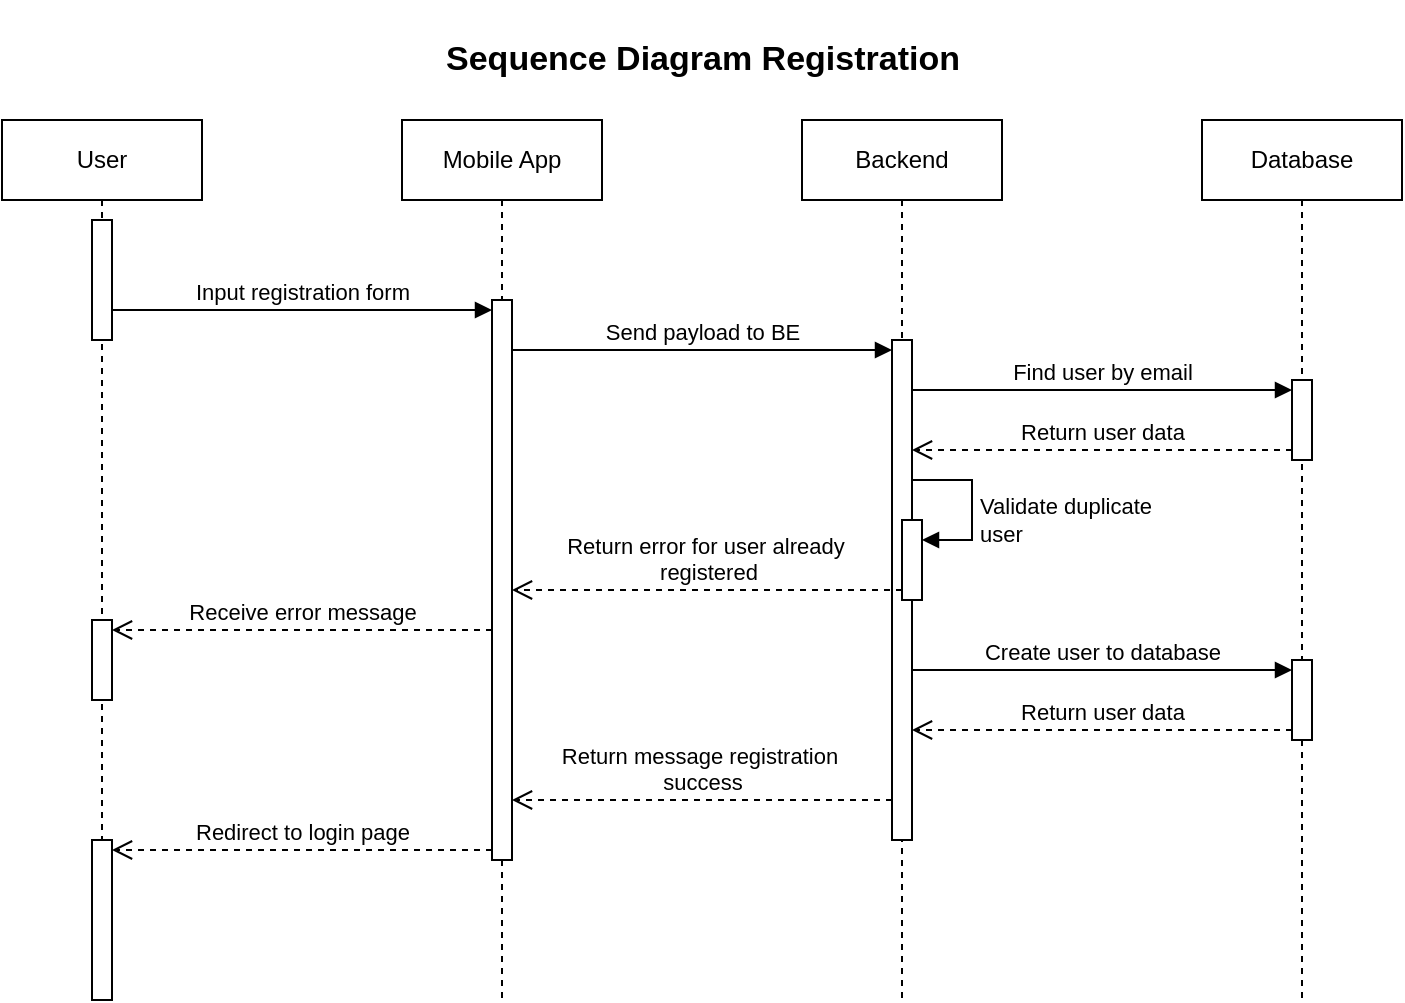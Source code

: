 <mxfile version="24.4.6" type="device" pages="3">
  <diagram name="Registration" id="e8WeD38mwz2XmSLXWJGb">
    <mxGraphModel dx="1195" dy="615" grid="1" gridSize="10" guides="1" tooltips="1" connect="1" arrows="1" fold="1" page="1" pageScale="1" pageWidth="850" pageHeight="1100" math="0" shadow="0">
      <root>
        <mxCell id="0" />
        <mxCell id="1" parent="0" />
        <mxCell id="IPaPuVr6dz9D-uxDOfig-1" value="Backend" style="shape=umlLifeline;perimeter=lifelinePerimeter;whiteSpace=wrap;html=1;container=1;dropTarget=0;collapsible=0;recursiveResize=0;outlineConnect=0;portConstraint=eastwest;newEdgeStyle={&quot;curved&quot;:0,&quot;rounded&quot;:0};" parent="1" vertex="1">
          <mxGeometry x="475" y="200" width="100" height="440" as="geometry" />
        </mxCell>
        <mxCell id="HSuIYQKYW7eN7etDsStB-13" value="" style="html=1;points=[[0,0,0,0,5],[0,1,0,0,-5],[1,0,0,0,5],[1,1,0,0,-5]];perimeter=orthogonalPerimeter;outlineConnect=0;targetShapes=umlLifeline;portConstraint=eastwest;newEdgeStyle={&quot;curved&quot;:0,&quot;rounded&quot;:0};" vertex="1" parent="IPaPuVr6dz9D-uxDOfig-1">
          <mxGeometry x="45" y="110" width="10" height="250" as="geometry" />
        </mxCell>
        <mxCell id="HSuIYQKYW7eN7etDsStB-19" value="" style="html=1;points=[[0,0,0,0,5],[0,1,0,0,-5],[1,0,0,0,5],[1,1,0,0,-5]];perimeter=orthogonalPerimeter;outlineConnect=0;targetShapes=umlLifeline;portConstraint=eastwest;newEdgeStyle={&quot;curved&quot;:0,&quot;rounded&quot;:0};" vertex="1" parent="IPaPuVr6dz9D-uxDOfig-1">
          <mxGeometry x="50" y="200" width="10" height="40" as="geometry" />
        </mxCell>
        <mxCell id="HSuIYQKYW7eN7etDsStB-20" value="Validate duplicate&lt;div&gt;user&lt;/div&gt;" style="html=1;align=left;spacingLeft=2;endArrow=block;rounded=0;edgeStyle=orthogonalEdgeStyle;curved=0;rounded=0;" edge="1" target="HSuIYQKYW7eN7etDsStB-19" parent="IPaPuVr6dz9D-uxDOfig-1">
          <mxGeometry x="0.176" relative="1" as="geometry">
            <mxPoint x="55" y="180" as="sourcePoint" />
            <Array as="points">
              <mxPoint x="85" y="180" />
              <mxPoint x="85" y="210" />
            </Array>
            <mxPoint as="offset" />
          </mxGeometry>
        </mxCell>
        <mxCell id="HSuIYQKYW7eN7etDsStB-1" value="Database" style="shape=umlLifeline;perimeter=lifelinePerimeter;whiteSpace=wrap;html=1;container=1;dropTarget=0;collapsible=0;recursiveResize=0;outlineConnect=0;portConstraint=eastwest;newEdgeStyle={&quot;curved&quot;:0,&quot;rounded&quot;:0};" vertex="1" parent="1">
          <mxGeometry x="675" y="200" width="100" height="440" as="geometry" />
        </mxCell>
        <mxCell id="HSuIYQKYW7eN7etDsStB-15" value="" style="html=1;points=[[0,0,0,0,5],[0,1,0,0,-5],[1,0,0,0,5],[1,1,0,0,-5]];perimeter=orthogonalPerimeter;outlineConnect=0;targetShapes=umlLifeline;portConstraint=eastwest;newEdgeStyle={&quot;curved&quot;:0,&quot;rounded&quot;:0};" vertex="1" parent="HSuIYQKYW7eN7etDsStB-1">
          <mxGeometry x="45" y="130" width="10" height="40" as="geometry" />
        </mxCell>
        <mxCell id="HSuIYQKYW7eN7etDsStB-24" value="" style="html=1;points=[[0,0,0,0,5],[0,1,0,0,-5],[1,0,0,0,5],[1,1,0,0,-5]];perimeter=orthogonalPerimeter;outlineConnect=0;targetShapes=umlLifeline;portConstraint=eastwest;newEdgeStyle={&quot;curved&quot;:0,&quot;rounded&quot;:0};" vertex="1" parent="HSuIYQKYW7eN7etDsStB-1">
          <mxGeometry x="45" y="270" width="10" height="40" as="geometry" />
        </mxCell>
        <mxCell id="HSuIYQKYW7eN7etDsStB-2" value="User" style="shape=umlLifeline;perimeter=lifelinePerimeter;whiteSpace=wrap;html=1;container=1;dropTarget=0;collapsible=0;recursiveResize=0;outlineConnect=0;portConstraint=eastwest;newEdgeStyle={&quot;curved&quot;:0,&quot;rounded&quot;:0};" vertex="1" parent="1">
          <mxGeometry x="75" y="200" width="100" height="440" as="geometry" />
        </mxCell>
        <mxCell id="HSuIYQKYW7eN7etDsStB-9" value="" style="html=1;points=[[0,0,0,0,5],[0,1,0,0,-5],[1,0,0,0,5],[1,1,0,0,-5]];perimeter=orthogonalPerimeter;outlineConnect=0;targetShapes=umlLifeline;portConstraint=eastwest;newEdgeStyle={&quot;curved&quot;:0,&quot;rounded&quot;:0};" vertex="1" parent="HSuIYQKYW7eN7etDsStB-2">
          <mxGeometry x="45" y="50" width="10" height="60" as="geometry" />
        </mxCell>
        <mxCell id="HSuIYQKYW7eN7etDsStB-22" value="" style="html=1;points=[[0,0,0,0,5],[0,1,0,0,-5],[1,0,0,0,5],[1,1,0,0,-5]];perimeter=orthogonalPerimeter;outlineConnect=0;targetShapes=umlLifeline;portConstraint=eastwest;newEdgeStyle={&quot;curved&quot;:0,&quot;rounded&quot;:0};" vertex="1" parent="HSuIYQKYW7eN7etDsStB-2">
          <mxGeometry x="45" y="250" width="10" height="40" as="geometry" />
        </mxCell>
        <mxCell id="HSuIYQKYW7eN7etDsStB-29" value="" style="html=1;points=[[0,0,0,0,5],[0,1,0,0,-5],[1,0,0,0,5],[1,1,0,0,-5]];perimeter=orthogonalPerimeter;outlineConnect=0;targetShapes=umlLifeline;portConstraint=eastwest;newEdgeStyle={&quot;curved&quot;:0,&quot;rounded&quot;:0};" vertex="1" parent="HSuIYQKYW7eN7etDsStB-2">
          <mxGeometry x="45" y="360" width="10" height="80" as="geometry" />
        </mxCell>
        <mxCell id="HSuIYQKYW7eN7etDsStB-3" value="Mobile App" style="shape=umlLifeline;perimeter=lifelinePerimeter;whiteSpace=wrap;html=1;container=1;dropTarget=0;collapsible=0;recursiveResize=0;outlineConnect=0;portConstraint=eastwest;newEdgeStyle={&quot;curved&quot;:0,&quot;rounded&quot;:0};" vertex="1" parent="1">
          <mxGeometry x="275" y="200" width="100" height="440" as="geometry" />
        </mxCell>
        <mxCell id="HSuIYQKYW7eN7etDsStB-10" value="" style="html=1;points=[[0,0,0,0,5],[0,1,0,0,-5],[1,0,0,0,5],[1,1,0,0,-5]];perimeter=orthogonalPerimeter;outlineConnect=0;targetShapes=umlLifeline;portConstraint=eastwest;newEdgeStyle={&quot;curved&quot;:0,&quot;rounded&quot;:0};" vertex="1" parent="HSuIYQKYW7eN7etDsStB-3">
          <mxGeometry x="45" y="90" width="10" height="280" as="geometry" />
        </mxCell>
        <mxCell id="HSuIYQKYW7eN7etDsStB-4" value="Sequence Diagram Registration" style="text;html=1;align=center;verticalAlign=middle;whiteSpace=wrap;rounded=0;fontStyle=1;fontSize=17;" vertex="1" parent="1">
          <mxGeometry x="288" y="140" width="275" height="60" as="geometry" />
        </mxCell>
        <mxCell id="HSuIYQKYW7eN7etDsStB-11" value="Input registration form" style="html=1;verticalAlign=bottom;endArrow=block;curved=0;rounded=0;entryX=0;entryY=0;entryDx=0;entryDy=5;" edge="1" target="HSuIYQKYW7eN7etDsStB-10" parent="1" source="HSuIYQKYW7eN7etDsStB-9">
          <mxGeometry relative="1" as="geometry">
            <mxPoint x="250" y="305" as="sourcePoint" />
          </mxGeometry>
        </mxCell>
        <mxCell id="HSuIYQKYW7eN7etDsStB-14" value="Send payload to BE" style="html=1;verticalAlign=bottom;endArrow=block;curved=0;rounded=0;entryX=0;entryY=0;entryDx=0;entryDy=5;entryPerimeter=0;" edge="1" parent="1" source="HSuIYQKYW7eN7etDsStB-10" target="HSuIYQKYW7eN7etDsStB-13">
          <mxGeometry relative="1" as="geometry">
            <mxPoint x="330" y="300" as="sourcePoint" />
            <mxPoint x="520" y="300" as="targetPoint" />
          </mxGeometry>
        </mxCell>
        <mxCell id="HSuIYQKYW7eN7etDsStB-16" value="Find user by email" style="html=1;verticalAlign=bottom;endArrow=block;curved=0;rounded=0;entryX=0;entryY=0;entryDx=0;entryDy=5;entryPerimeter=0;" edge="1" parent="1" source="HSuIYQKYW7eN7etDsStB-13" target="HSuIYQKYW7eN7etDsStB-15">
          <mxGeometry relative="1" as="geometry">
            <mxPoint x="530" y="330" as="sourcePoint" />
            <mxPoint x="530" y="325" as="targetPoint" />
          </mxGeometry>
        </mxCell>
        <mxCell id="HSuIYQKYW7eN7etDsStB-18" value="Return user data" style="html=1;verticalAlign=bottom;endArrow=open;dashed=1;endSize=8;curved=0;rounded=0;exitX=0;exitY=1;exitDx=0;exitDy=-5;exitPerimeter=0;" edge="1" parent="1" source="HSuIYQKYW7eN7etDsStB-15" target="HSuIYQKYW7eN7etDsStB-13">
          <mxGeometry relative="1" as="geometry">
            <mxPoint x="705" y="370" as="sourcePoint" />
            <mxPoint x="575" y="370" as="targetPoint" />
          </mxGeometry>
        </mxCell>
        <mxCell id="HSuIYQKYW7eN7etDsStB-21" value="Return error for user already&amp;nbsp;&lt;div&gt;registered&lt;/div&gt;" style="html=1;verticalAlign=bottom;endArrow=open;dashed=1;endSize=8;curved=0;rounded=0;exitX=0;exitY=1;exitDx=0;exitDy=-5;exitPerimeter=0;" edge="1" parent="1" source="HSuIYQKYW7eN7etDsStB-19" target="HSuIYQKYW7eN7etDsStB-10">
          <mxGeometry relative="1" as="geometry">
            <mxPoint x="520.5" y="420" as="sourcePoint" />
            <mxPoint x="330.5" y="420" as="targetPoint" />
          </mxGeometry>
        </mxCell>
        <mxCell id="HSuIYQKYW7eN7etDsStB-23" value="Receive error message" style="html=1;verticalAlign=bottom;endArrow=open;dashed=1;endSize=8;curved=0;rounded=0;entryX=1;entryY=0;entryDx=0;entryDy=5;entryPerimeter=0;" edge="1" parent="1" source="HSuIYQKYW7eN7etDsStB-10" target="HSuIYQKYW7eN7etDsStB-22">
          <mxGeometry relative="1" as="geometry">
            <mxPoint x="305" y="460" as="sourcePoint" />
            <mxPoint x="110" y="460" as="targetPoint" />
          </mxGeometry>
        </mxCell>
        <mxCell id="HSuIYQKYW7eN7etDsStB-25" value="Create user to database" style="html=1;verticalAlign=bottom;endArrow=block;curved=0;rounded=0;entryX=0;entryY=0;entryDx=0;entryDy=5;entryPerimeter=0;" edge="1" parent="1" source="HSuIYQKYW7eN7etDsStB-13" target="HSuIYQKYW7eN7etDsStB-24">
          <mxGeometry width="80" relative="1" as="geometry">
            <mxPoint x="530" y="480" as="sourcePoint" />
            <mxPoint x="610" y="480" as="targetPoint" />
          </mxGeometry>
        </mxCell>
        <mxCell id="HSuIYQKYW7eN7etDsStB-26" value="Return user data" style="html=1;verticalAlign=bottom;endArrow=open;dashed=1;endSize=8;curved=0;rounded=0;exitX=0;exitY=1;exitDx=0;exitDy=-5;exitPerimeter=0;" edge="1" parent="1" source="HSuIYQKYW7eN7etDsStB-24" target="HSuIYQKYW7eN7etDsStB-13">
          <mxGeometry relative="1" as="geometry">
            <mxPoint x="720" y="500" as="sourcePoint" />
            <mxPoint x="530" y="500" as="targetPoint" />
            <mxPoint as="offset" />
          </mxGeometry>
        </mxCell>
        <mxCell id="HSuIYQKYW7eN7etDsStB-28" value="Return message registration&amp;nbsp;&lt;div&gt;success&lt;/div&gt;" style="html=1;verticalAlign=bottom;endArrow=open;dashed=1;endSize=8;curved=0;rounded=0;" edge="1" parent="1">
          <mxGeometry x="-0.002" relative="1" as="geometry">
            <mxPoint x="520" y="540" as="sourcePoint" />
            <mxPoint x="330" y="540" as="targetPoint" />
            <mxPoint as="offset" />
          </mxGeometry>
        </mxCell>
        <mxCell id="HSuIYQKYW7eN7etDsStB-31" value="Redirect to login page" style="html=1;verticalAlign=bottom;endArrow=open;dashed=1;endSize=8;curved=0;rounded=0;entryX=1;entryY=0;entryDx=0;entryDy=5;entryPerimeter=0;exitX=0;exitY=1;exitDx=0;exitDy=-5;exitPerimeter=0;" edge="1" parent="1" source="HSuIYQKYW7eN7etDsStB-10" target="HSuIYQKYW7eN7etDsStB-29">
          <mxGeometry relative="1" as="geometry">
            <mxPoint x="320" y="560" as="sourcePoint" />
            <mxPoint x="130" y="560" as="targetPoint" />
          </mxGeometry>
        </mxCell>
      </root>
    </mxGraphModel>
  </diagram>
  <diagram id="DjuG397ECH4oGHTRbkDG" name="Swipe">
    <mxGraphModel dx="683" dy="351" grid="1" gridSize="10" guides="1" tooltips="1" connect="1" arrows="1" fold="1" page="1" pageScale="1" pageWidth="850" pageHeight="1100" math="0" shadow="0">
      <root>
        <mxCell id="0" />
        <mxCell id="1" parent="0" />
        <mxCell id="ZT-5PNZJZkiBre_Husa9-1" value="Backend" style="shape=umlLifeline;perimeter=lifelinePerimeter;whiteSpace=wrap;html=1;container=1;dropTarget=0;collapsible=0;recursiveResize=0;outlineConnect=0;portConstraint=eastwest;newEdgeStyle={&quot;curved&quot;:0,&quot;rounded&quot;:0};" vertex="1" parent="1">
          <mxGeometry x="475" y="200" width="100" height="1000" as="geometry" />
        </mxCell>
        <mxCell id="ZT-5PNZJZkiBre_Husa9-2" value="" style="html=1;points=[[0,0,0,0,5],[0,1,0,0,-5],[1,0,0,0,5],[1,1,0,0,-5]];perimeter=orthogonalPerimeter;outlineConnect=0;targetShapes=umlLifeline;portConstraint=eastwest;newEdgeStyle={&quot;curved&quot;:0,&quot;rounded&quot;:0};" vertex="1" parent="ZT-5PNZJZkiBre_Husa9-1">
          <mxGeometry x="45" y="110" width="10" height="290" as="geometry" />
        </mxCell>
        <mxCell id="MqtiWKdNlRamMwq8xSrq-1" value="" style="html=1;points=[[0,0,0,0,5],[0,1,0,0,-5],[1,0,0,0,5],[1,1,0,0,-5]];perimeter=orthogonalPerimeter;outlineConnect=0;targetShapes=umlLifeline;portConstraint=eastwest;newEdgeStyle={&quot;curved&quot;:0,&quot;rounded&quot;:0};" vertex="1" parent="ZT-5PNZJZkiBre_Husa9-1">
          <mxGeometry x="50" y="270" width="10" height="40" as="geometry" />
        </mxCell>
        <mxCell id="MqtiWKdNlRamMwq8xSrq-2" value="Validate user password&lt;div&gt;with payload&lt;/div&gt;" style="html=1;align=left;spacingLeft=2;endArrow=block;rounded=0;edgeStyle=orthogonalEdgeStyle;curved=0;rounded=0;" edge="1" target="MqtiWKdNlRamMwq8xSrq-1" parent="ZT-5PNZJZkiBre_Husa9-1">
          <mxGeometry relative="1" as="geometry">
            <mxPoint x="55" y="250" as="sourcePoint" />
            <Array as="points">
              <mxPoint x="85" y="280" />
            </Array>
          </mxGeometry>
        </mxCell>
        <mxCell id="_D3CULkvTSyc-R2U7R-Y-5" value="" style="html=1;points=[[0,0,0,0,5],[0,1,0,0,-5],[1,0,0,0,5],[1,1,0,0,-5]];perimeter=orthogonalPerimeter;outlineConnect=0;targetShapes=umlLifeline;portConstraint=eastwest;newEdgeStyle={&quot;curved&quot;:0,&quot;rounded&quot;:0};" vertex="1" parent="ZT-5PNZJZkiBre_Husa9-1">
          <mxGeometry x="45" y="470" width="10" height="200" as="geometry" />
        </mxCell>
        <mxCell id="_D3CULkvTSyc-R2U7R-Y-8" value="" style="html=1;points=[[0,0,0,0,5],[0,1,0,0,-5],[1,0,0,0,5],[1,1,0,0,-5]];perimeter=orthogonalPerimeter;outlineConnect=0;targetShapes=umlLifeline;portConstraint=eastwest;newEdgeStyle={&quot;curved&quot;:0,&quot;rounded&quot;:0};" vertex="1" parent="ZT-5PNZJZkiBre_Husa9-1">
          <mxGeometry x="50" y="520" width="10" height="40" as="geometry" />
        </mxCell>
        <mxCell id="_D3CULkvTSyc-R2U7R-Y-9" value="Find potential&lt;div&gt;user&lt;/div&gt;" style="html=1;align=left;spacingLeft=2;endArrow=block;rounded=0;edgeStyle=orthogonalEdgeStyle;curved=0;rounded=0;" edge="1" target="_D3CULkvTSyc-R2U7R-Y-8" parent="ZT-5PNZJZkiBre_Husa9-1">
          <mxGeometry relative="1" as="geometry">
            <mxPoint x="55" y="500" as="sourcePoint" />
            <Array as="points">
              <mxPoint x="85" y="530" />
            </Array>
          </mxGeometry>
        </mxCell>
        <mxCell id="R-_y6AS798RjOOHm4I8l-4" value="" style="html=1;points=[[0,0,0,0,5],[0,1,0,0,-5],[1,0,0,0,5],[1,1,0,0,-5]];perimeter=orthogonalPerimeter;outlineConnect=0;targetShapes=umlLifeline;portConstraint=eastwest;newEdgeStyle={&quot;curved&quot;:0,&quot;rounded&quot;:0};" vertex="1" parent="ZT-5PNZJZkiBre_Husa9-1">
          <mxGeometry x="45" y="740" width="10" height="200" as="geometry" />
        </mxCell>
        <mxCell id="R-_y6AS798RjOOHm4I8l-8" value="" style="html=1;points=[[0,0,0,0,5],[0,1,0,0,-5],[1,0,0,0,5],[1,1,0,0,-5]];perimeter=orthogonalPerimeter;outlineConnect=0;targetShapes=umlLifeline;portConstraint=eastwest;newEdgeStyle={&quot;curved&quot;:0,&quot;rounded&quot;:0};" vertex="1" parent="ZT-5PNZJZkiBre_Husa9-1">
          <mxGeometry x="50" y="810" width="10" height="40" as="geometry" />
        </mxCell>
        <mxCell id="R-_y6AS798RjOOHm4I8l-9" value="Find potential&lt;div&gt;user&lt;/div&gt;" style="html=1;align=left;spacingLeft=2;endArrow=block;rounded=0;edgeStyle=orthogonalEdgeStyle;curved=0;rounded=0;" edge="1" parent="ZT-5PNZJZkiBre_Husa9-1" target="R-_y6AS798RjOOHm4I8l-8">
          <mxGeometry relative="1" as="geometry">
            <mxPoint x="55" y="790" as="sourcePoint" />
            <Array as="points">
              <mxPoint x="85" y="820" />
            </Array>
          </mxGeometry>
        </mxCell>
        <mxCell id="ZT-5PNZJZkiBre_Husa9-5" value="Database" style="shape=umlLifeline;perimeter=lifelinePerimeter;whiteSpace=wrap;html=1;container=1;dropTarget=0;collapsible=0;recursiveResize=0;outlineConnect=0;portConstraint=eastwest;newEdgeStyle={&quot;curved&quot;:0,&quot;rounded&quot;:0};" vertex="1" parent="1">
          <mxGeometry x="675" y="200" width="100" height="1000" as="geometry" />
        </mxCell>
        <mxCell id="ZT-5PNZJZkiBre_Husa9-6" value="" style="html=1;points=[[0,0,0,0,5],[0,1,0,0,-5],[1,0,0,0,5],[1,1,0,0,-5]];perimeter=orthogonalPerimeter;outlineConnect=0;targetShapes=umlLifeline;portConstraint=eastwest;newEdgeStyle={&quot;curved&quot;:0,&quot;rounded&quot;:0};" vertex="1" parent="ZT-5PNZJZkiBre_Husa9-5">
          <mxGeometry x="45" y="130" width="10" height="40" as="geometry" />
        </mxCell>
        <mxCell id="ZT-5PNZJZkiBre_Husa9-7" value="" style="html=1;points=[[0,0,0,0,5],[0,1,0,0,-5],[1,0,0,0,5],[1,1,0,0,-5]];perimeter=orthogonalPerimeter;outlineConnect=0;targetShapes=umlLifeline;portConstraint=eastwest;newEdgeStyle={&quot;curved&quot;:0,&quot;rounded&quot;:0};" vertex="1" parent="ZT-5PNZJZkiBre_Husa9-5">
          <mxGeometry x="45" y="580" width="10" height="40" as="geometry" />
        </mxCell>
        <mxCell id="R-_y6AS798RjOOHm4I8l-6" value="" style="html=1;points=[[0,0,0,0,5],[0,1,0,0,-5],[1,0,0,0,5],[1,1,0,0,-5]];perimeter=orthogonalPerimeter;outlineConnect=0;targetShapes=umlLifeline;portConstraint=eastwest;newEdgeStyle={&quot;curved&quot;:0,&quot;rounded&quot;:0};" vertex="1" parent="ZT-5PNZJZkiBre_Husa9-5">
          <mxGeometry x="45" y="760" width="10" height="40" as="geometry" />
        </mxCell>
        <mxCell id="R-_y6AS798RjOOHm4I8l-10" value="" style="html=1;points=[[0,0,0,0,5],[0,1,0,0,-5],[1,0,0,0,5],[1,1,0,0,-5]];perimeter=orthogonalPerimeter;outlineConnect=0;targetShapes=umlLifeline;portConstraint=eastwest;newEdgeStyle={&quot;curved&quot;:0,&quot;rounded&quot;:0};" vertex="1" parent="ZT-5PNZJZkiBre_Husa9-5">
          <mxGeometry x="45" y="870" width="10" height="40" as="geometry" />
        </mxCell>
        <mxCell id="ZT-5PNZJZkiBre_Husa9-8" value="User" style="shape=umlLifeline;perimeter=lifelinePerimeter;whiteSpace=wrap;html=1;container=1;dropTarget=0;collapsible=0;recursiveResize=0;outlineConnect=0;portConstraint=eastwest;newEdgeStyle={&quot;curved&quot;:0,&quot;rounded&quot;:0};" vertex="1" parent="1">
          <mxGeometry x="75" y="200" width="100" height="1000" as="geometry" />
        </mxCell>
        <mxCell id="ZT-5PNZJZkiBre_Husa9-9" value="" style="html=1;points=[[0,0,0,0,5],[0,1,0,0,-5],[1,0,0,0,5],[1,1,0,0,-5]];perimeter=orthogonalPerimeter;outlineConnect=0;targetShapes=umlLifeline;portConstraint=eastwest;newEdgeStyle={&quot;curved&quot;:0,&quot;rounded&quot;:0};" vertex="1" parent="ZT-5PNZJZkiBre_Husa9-8">
          <mxGeometry x="45" y="50" width="10" height="50" as="geometry" />
        </mxCell>
        <mxCell id="ZT-5PNZJZkiBre_Husa9-10" value="" style="html=1;points=[[0,0,0,0,5],[0,1,0,0,-5],[1,0,0,0,5],[1,1,0,0,-5]];perimeter=orthogonalPerimeter;outlineConnect=0;targetShapes=umlLifeline;portConstraint=eastwest;newEdgeStyle={&quot;curved&quot;:0,&quot;rounded&quot;:0};" vertex="1" parent="ZT-5PNZJZkiBre_Husa9-8">
          <mxGeometry x="45" y="230" width="10" height="40" as="geometry" />
        </mxCell>
        <mxCell id="MqtiWKdNlRamMwq8xSrq-4" value="" style="html=1;points=[[0,0,0,0,5],[0,1,0,0,-5],[1,0,0,0,5],[1,1,0,0,-5]];perimeter=orthogonalPerimeter;outlineConnect=0;targetShapes=umlLifeline;portConstraint=eastwest;newEdgeStyle={&quot;curved&quot;:0,&quot;rounded&quot;:0};" vertex="1" parent="ZT-5PNZJZkiBre_Husa9-8">
          <mxGeometry x="45" y="320" width="10" height="40" as="geometry" />
        </mxCell>
        <mxCell id="_D3CULkvTSyc-R2U7R-Y-2" value="" style="html=1;points=[[0,0,0,0,5],[0,1,0,0,-5],[1,0,0,0,5],[1,1,0,0,-5]];perimeter=orthogonalPerimeter;outlineConnect=0;targetShapes=umlLifeline;portConstraint=eastwest;newEdgeStyle={&quot;curved&quot;:0,&quot;rounded&quot;:0};" vertex="1" parent="ZT-5PNZJZkiBre_Husa9-8">
          <mxGeometry x="45" y="390" width="10" height="40" as="geometry" />
        </mxCell>
        <mxCell id="_D3CULkvTSyc-R2U7R-Y-12" value="" style="html=1;points=[[0,0,0,0,5],[0,1,0,0,-5],[1,0,0,0,5],[1,1,0,0,-5]];perimeter=orthogonalPerimeter;outlineConnect=0;targetShapes=umlLifeline;portConstraint=eastwest;newEdgeStyle={&quot;curved&quot;:0,&quot;rounded&quot;:0};" vertex="1" parent="ZT-5PNZJZkiBre_Husa9-8">
          <mxGeometry x="45" y="660" width="10" height="70" as="geometry" />
        </mxCell>
        <mxCell id="R-_y6AS798RjOOHm4I8l-14" value="" style="html=1;points=[[0,0,0,0,5],[0,1,0,0,-5],[1,0,0,0,5],[1,1,0,0,-5]];perimeter=orthogonalPerimeter;outlineConnect=0;targetShapes=umlLifeline;portConstraint=eastwest;newEdgeStyle={&quot;curved&quot;:0,&quot;rounded&quot;:0};" vertex="1" parent="ZT-5PNZJZkiBre_Husa9-8">
          <mxGeometry x="45" y="940" width="10" height="40" as="geometry" />
        </mxCell>
        <mxCell id="ZT-5PNZJZkiBre_Husa9-12" value="Mobile App" style="shape=umlLifeline;perimeter=lifelinePerimeter;whiteSpace=wrap;html=1;container=1;dropTarget=0;collapsible=0;recursiveResize=0;outlineConnect=0;portConstraint=eastwest;newEdgeStyle={&quot;curved&quot;:0,&quot;rounded&quot;:0};" vertex="1" parent="1">
          <mxGeometry x="275" y="200" width="100" height="1000" as="geometry" />
        </mxCell>
        <mxCell id="ZT-5PNZJZkiBre_Husa9-13" value="" style="html=1;points=[[0,0,0,0,5],[0,1,0,0,-5],[1,0,0,0,5],[1,1,0,0,-5]];perimeter=orthogonalPerimeter;outlineConnect=0;targetShapes=umlLifeline;portConstraint=eastwest;newEdgeStyle={&quot;curved&quot;:0,&quot;rounded&quot;:0};" vertex="1" parent="ZT-5PNZJZkiBre_Husa9-12">
          <mxGeometry x="45" y="90" width="10" height="310" as="geometry" />
        </mxCell>
        <mxCell id="_D3CULkvTSyc-R2U7R-Y-4" value="" style="html=1;points=[[0,0,0,0,5],[0,1,0,0,-5],[1,0,0,0,5],[1,1,0,0,-5]];perimeter=orthogonalPerimeter;outlineConnect=0;targetShapes=umlLifeline;portConstraint=eastwest;newEdgeStyle={&quot;curved&quot;:0,&quot;rounded&quot;:0};" vertex="1" parent="ZT-5PNZJZkiBre_Husa9-12">
          <mxGeometry x="45" y="460" width="10" height="210" as="geometry" />
        </mxCell>
        <mxCell id="R-_y6AS798RjOOHm4I8l-2" value="" style="html=1;points=[[0,0,0,0,5],[0,1,0,0,-5],[1,0,0,0,5],[1,1,0,0,-5]];perimeter=orthogonalPerimeter;outlineConnect=0;targetShapes=umlLifeline;portConstraint=eastwest;newEdgeStyle={&quot;curved&quot;:0,&quot;rounded&quot;:0};" vertex="1" parent="ZT-5PNZJZkiBre_Husa9-12">
          <mxGeometry x="45" y="720" width="10" height="230" as="geometry" />
        </mxCell>
        <mxCell id="dh7XBiMpg5tgMv_C2Psp-1" value="Sequence Diagram Swipe" style="text;html=1;align=center;verticalAlign=middle;whiteSpace=wrap;rounded=0;fontStyle=1;fontSize=17;" vertex="1" parent="1">
          <mxGeometry x="288" y="140" width="275" height="60" as="geometry" />
        </mxCell>
        <mxCell id="dh7XBiMpg5tgMv_C2Psp-2" value="Input login form" style="html=1;verticalAlign=bottom;endArrow=block;curved=0;rounded=0;entryX=0;entryY=0;entryDx=0;entryDy=5;entryPerimeter=0;" edge="1" parent="1" source="ZT-5PNZJZkiBre_Husa9-9" target="ZT-5PNZJZkiBre_Husa9-13">
          <mxGeometry width="80" relative="1" as="geometry">
            <mxPoint x="150" y="290" as="sourcePoint" />
            <mxPoint x="230" y="290" as="targetPoint" />
          </mxGeometry>
        </mxCell>
        <mxCell id="l4zKyEoGyl-rVhmJmoYp-1" value="Send payload to BE" style="html=1;verticalAlign=bottom;endArrow=block;curved=0;rounded=0;entryX=0;entryY=0;entryDx=0;entryDy=5;entryPerimeter=0;" edge="1" parent="1" source="ZT-5PNZJZkiBre_Husa9-13" target="ZT-5PNZJZkiBre_Husa9-2">
          <mxGeometry width="80" relative="1" as="geometry">
            <mxPoint x="350" y="370" as="sourcePoint" />
            <mxPoint x="540" y="370" as="targetPoint" />
          </mxGeometry>
        </mxCell>
        <mxCell id="l4zKyEoGyl-rVhmJmoYp-2" value="Find user by email" style="html=1;verticalAlign=bottom;endArrow=block;curved=0;rounded=0;entryX=0;entryY=0;entryDx=0;entryDy=5;entryPerimeter=0;" edge="1" parent="1" source="ZT-5PNZJZkiBre_Husa9-2" target="ZT-5PNZJZkiBre_Husa9-6">
          <mxGeometry width="80" relative="1" as="geometry">
            <mxPoint x="530" y="390" as="sourcePoint" />
            <mxPoint x="720" y="390" as="targetPoint" />
          </mxGeometry>
        </mxCell>
        <mxCell id="l4zKyEoGyl-rVhmJmoYp-3" value="Return user data" style="html=1;verticalAlign=bottom;endArrow=open;dashed=1;endSize=8;curved=0;rounded=0;exitX=0;exitY=1;exitDx=0;exitDy=-5;exitPerimeter=0;" edge="1" parent="1" source="ZT-5PNZJZkiBre_Husa9-6" target="ZT-5PNZJZkiBre_Husa9-2">
          <mxGeometry relative="1" as="geometry">
            <mxPoint x="460" y="390" as="sourcePoint" />
            <mxPoint x="380" y="390" as="targetPoint" />
          </mxGeometry>
        </mxCell>
        <mxCell id="nnDNK_iAcBYgxOS5_IJ--5" value="Return error user not found" style="html=1;verticalAlign=bottom;endArrow=open;dashed=1;endSize=8;curved=0;rounded=0;" edge="1" parent="1">
          <mxGeometry relative="1" as="geometry">
            <mxPoint x="520.5" y="400" as="sourcePoint" />
            <mxPoint x="330.5" y="400" as="targetPoint" />
          </mxGeometry>
        </mxCell>
        <mxCell id="nnDNK_iAcBYgxOS5_IJ--6" value="Receive error message" style="html=1;verticalAlign=bottom;endArrow=open;dashed=1;endSize=8;curved=0;rounded=0;entryX=1;entryY=0;entryDx=0;entryDy=5;entryPerimeter=0;" edge="1" parent="1" source="ZT-5PNZJZkiBre_Husa9-13" target="ZT-5PNZJZkiBre_Husa9-10">
          <mxGeometry relative="1" as="geometry">
            <mxPoint x="320" y="430" as="sourcePoint" />
            <mxPoint x="130" y="430" as="targetPoint" />
            <mxPoint as="offset" />
          </mxGeometry>
        </mxCell>
        <mxCell id="MqtiWKdNlRamMwq8xSrq-3" value="Return error invalid credential" style="html=1;verticalAlign=bottom;endArrow=open;dashed=1;endSize=8;curved=0;rounded=0;exitX=0;exitY=1;exitDx=0;exitDy=-5;exitPerimeter=0;" edge="1" parent="1" source="MqtiWKdNlRamMwq8xSrq-1" target="ZT-5PNZJZkiBre_Husa9-13">
          <mxGeometry relative="1" as="geometry">
            <mxPoint x="490" y="560" as="sourcePoint" />
            <mxPoint x="300" y="560" as="targetPoint" />
          </mxGeometry>
        </mxCell>
        <mxCell id="MqtiWKdNlRamMwq8xSrq-5" value="Receive error message" style="html=1;verticalAlign=bottom;endArrow=open;dashed=1;endSize=8;curved=0;rounded=0;entryX=1;entryY=0;entryDx=0;entryDy=5;entryPerimeter=0;" edge="1" parent="1" source="ZT-5PNZJZkiBre_Husa9-13" target="MqtiWKdNlRamMwq8xSrq-4">
          <mxGeometry relative="1" as="geometry">
            <mxPoint x="320" y="530" as="sourcePoint" />
            <mxPoint x="130" y="530" as="targetPoint" />
            <mxPoint as="offset" />
          </mxGeometry>
        </mxCell>
        <mxCell id="MqtiWKdNlRamMwq8xSrq-6" value="Return access token" style="html=1;verticalAlign=bottom;endArrow=open;dashed=1;endSize=8;curved=0;rounded=0;exitX=0;exitY=1;exitDx=0;exitDy=-5;exitPerimeter=0;" edge="1" parent="1" source="ZT-5PNZJZkiBre_Husa9-2" target="ZT-5PNZJZkiBre_Husa9-13">
          <mxGeometry relative="1" as="geometry">
            <mxPoint x="495" y="580" as="sourcePoint" />
            <mxPoint x="300" y="580" as="targetPoint" />
            <mxPoint as="offset" />
          </mxGeometry>
        </mxCell>
        <mxCell id="_D3CULkvTSyc-R2U7R-Y-3" value="Redirect to home page" style="html=1;verticalAlign=bottom;endArrow=open;dashed=1;endSize=8;curved=0;rounded=0;exitX=0;exitY=1;exitDx=0;exitDy=-5;exitPerimeter=0;" edge="1" parent="1" source="ZT-5PNZJZkiBre_Husa9-13" target="_D3CULkvTSyc-R2U7R-Y-2">
          <mxGeometry relative="1" as="geometry">
            <mxPoint x="310" y="650" as="sourcePoint" />
            <mxPoint x="120" y="650" as="targetPoint" />
            <mxPoint as="offset" />
          </mxGeometry>
        </mxCell>
        <mxCell id="_D3CULkvTSyc-R2U7R-Y-6" value="Request potential match user&amp;nbsp;" style="html=1;verticalAlign=bottom;endArrow=block;curved=0;rounded=0;entryX=0;entryY=0;entryDx=0;entryDy=5;entryPerimeter=0;" edge="1" parent="1" source="_D3CULkvTSyc-R2U7R-Y-4" target="_D3CULkvTSyc-R2U7R-Y-5">
          <mxGeometry width="80" relative="1" as="geometry">
            <mxPoint x="330" y="680" as="sourcePoint" />
            <mxPoint x="520" y="680" as="targetPoint" />
            <mxPoint as="offset" />
          </mxGeometry>
        </mxCell>
        <mxCell id="_D3CULkvTSyc-R2U7R-Y-7" value="Find user data" style="html=1;verticalAlign=bottom;endArrow=block;curved=0;rounded=0;entryX=0;entryY=0;entryDx=0;entryDy=5;entryPerimeter=0;" edge="1" parent="1" source="_D3CULkvTSyc-R2U7R-Y-5" target="ZT-5PNZJZkiBre_Husa9-7">
          <mxGeometry x="0.003" width="80" relative="1" as="geometry">
            <mxPoint x="530" y="710" as="sourcePoint" />
            <mxPoint x="720" y="710" as="targetPoint" />
            <mxPoint as="offset" />
          </mxGeometry>
        </mxCell>
        <mxCell id="_D3CULkvTSyc-R2U7R-Y-10" value="Return user data" style="html=1;verticalAlign=bottom;endArrow=open;dashed=1;endSize=8;curved=0;rounded=0;exitX=0;exitY=1;exitDx=0;exitDy=-5;exitPerimeter=0;" edge="1" parent="1" source="ZT-5PNZJZkiBre_Husa9-7" target="_D3CULkvTSyc-R2U7R-Y-5">
          <mxGeometry x="-0.053" relative="1" as="geometry">
            <mxPoint x="720" y="810" as="sourcePoint" />
            <mxPoint x="530" y="810" as="targetPoint" />
            <mxPoint as="offset" />
          </mxGeometry>
        </mxCell>
        <mxCell id="_D3CULkvTSyc-R2U7R-Y-11" value="Return user data" style="html=1;verticalAlign=bottom;endArrow=open;dashed=1;endSize=8;curved=0;rounded=0;exitX=0;exitY=1;exitDx=0;exitDy=-5;exitPerimeter=0;" edge="1" parent="1">
          <mxGeometry x="-0.053" relative="1" as="geometry">
            <mxPoint x="520" y="840" as="sourcePoint" />
            <mxPoint x="330" y="840" as="targetPoint" />
            <mxPoint as="offset" />
          </mxGeometry>
        </mxCell>
        <mxCell id="R-_y6AS798RjOOHm4I8l-1" value="Show user data" style="html=1;verticalAlign=bottom;endArrow=open;dashed=1;endSize=8;curved=0;rounded=0;entryX=1;entryY=0;entryDx=0;entryDy=5;entryPerimeter=0;exitX=0;exitY=1;exitDx=0;exitDy=-5;exitPerimeter=0;" edge="1" parent="1" source="_D3CULkvTSyc-R2U7R-Y-4" target="_D3CULkvTSyc-R2U7R-Y-12">
          <mxGeometry x="-0.053" relative="1" as="geometry">
            <mxPoint x="320" y="870" as="sourcePoint" />
            <mxPoint x="130" y="870" as="targetPoint" />
            <mxPoint as="offset" />
          </mxGeometry>
        </mxCell>
        <mxCell id="R-_y6AS798RjOOHm4I8l-3" value="Decide to swap right or left" style="html=1;verticalAlign=bottom;endArrow=block;curved=0;rounded=0;exitX=1;exitY=1;exitDx=0;exitDy=-5;exitPerimeter=0;" edge="1" parent="1" source="_D3CULkvTSyc-R2U7R-Y-12" target="R-_y6AS798RjOOHm4I8l-2">
          <mxGeometry width="80" relative="1" as="geometry">
            <mxPoint x="160" y="920" as="sourcePoint" />
            <mxPoint x="240" y="920" as="targetPoint" />
          </mxGeometry>
        </mxCell>
        <mxCell id="R-_y6AS798RjOOHm4I8l-5" value="Send payload to BE" style="html=1;verticalAlign=bottom;endArrow=block;curved=0;rounded=0;entryX=0;entryY=0;entryDx=0;entryDy=5;entryPerimeter=0;" edge="1" parent="1" source="R-_y6AS798RjOOHm4I8l-2" target="R-_y6AS798RjOOHm4I8l-4">
          <mxGeometry width="80" relative="1" as="geometry">
            <mxPoint x="350" y="920" as="sourcePoint" />
            <mxPoint x="540" y="920" as="targetPoint" />
          </mxGeometry>
        </mxCell>
        <mxCell id="R-_y6AS798RjOOHm4I8l-7" value="Insert to user matches table" style="html=1;verticalAlign=bottom;endArrow=block;curved=0;rounded=0;entryX=0;entryY=0;entryDx=0;entryDy=5;entryPerimeter=0;" edge="1" parent="1" source="R-_y6AS798RjOOHm4I8l-4" target="R-_y6AS798RjOOHm4I8l-6">
          <mxGeometry width="80" relative="1" as="geometry">
            <mxPoint x="580" y="930" as="sourcePoint" />
            <mxPoint x="770" y="930" as="targetPoint" />
          </mxGeometry>
        </mxCell>
        <mxCell id="R-_y6AS798RjOOHm4I8l-12" value="Return user data" style="html=1;verticalAlign=bottom;endArrow=open;dashed=1;endSize=8;curved=0;rounded=0;exitX=0;exitY=1;exitDx=0;exitDy=-5;exitPerimeter=0;" edge="1" parent="1" source="R-_y6AS798RjOOHm4I8l-10" target="R-_y6AS798RjOOHm4I8l-4">
          <mxGeometry x="-0.053" relative="1" as="geometry">
            <mxPoint x="720" y="1100" as="sourcePoint" />
            <mxPoint x="530" y="1105" as="targetPoint" />
            <mxPoint as="offset" />
          </mxGeometry>
        </mxCell>
        <mxCell id="R-_y6AS798RjOOHm4I8l-11" value="Find user data" style="html=1;verticalAlign=bottom;endArrow=block;curved=0;rounded=0;entryX=0;entryY=0;entryDx=0;entryDy=5;entryPerimeter=0;" edge="1" parent="1" target="R-_y6AS798RjOOHm4I8l-10" source="R-_y6AS798RjOOHm4I8l-4">
          <mxGeometry x="0.003" width="80" relative="1" as="geometry">
            <mxPoint x="530" y="1075" as="sourcePoint" />
            <mxPoint x="720" y="1000" as="targetPoint" />
            <mxPoint as="offset" />
          </mxGeometry>
        </mxCell>
        <mxCell id="R-_y6AS798RjOOHm4I8l-13" value="Return user data" style="html=1;verticalAlign=bottom;endArrow=open;dashed=1;endSize=8;curved=0;rounded=0;exitX=0;exitY=1;exitDx=0;exitDy=-5;exitPerimeter=0;" edge="1" parent="1">
          <mxGeometry x="-0.053" relative="1" as="geometry">
            <mxPoint x="520.5" y="1130" as="sourcePoint" />
            <mxPoint x="330.5" y="1130" as="targetPoint" />
            <mxPoint as="offset" />
          </mxGeometry>
        </mxCell>
        <mxCell id="R-_y6AS798RjOOHm4I8l-16" value="Show user data" style="html=1;verticalAlign=bottom;endArrow=open;dashed=1;endSize=8;curved=0;rounded=0;entryX=1;entryY=0;entryDx=0;entryDy=5;entryPerimeter=0;" edge="1" parent="1" source="R-_y6AS798RjOOHm4I8l-2" target="R-_y6AS798RjOOHm4I8l-14">
          <mxGeometry x="-0.053" relative="1" as="geometry">
            <mxPoint x="320" y="1150" as="sourcePoint" />
            <mxPoint x="130" y="1150" as="targetPoint" />
            <mxPoint as="offset" />
          </mxGeometry>
        </mxCell>
      </root>
    </mxGraphModel>
  </diagram>
  <diagram id="qtB5cp8OLsz1mTRPemF8" name="Purchase">
    <mxGraphModel dx="1687" dy="868" grid="1" gridSize="10" guides="1" tooltips="1" connect="1" arrows="1" fold="1" page="1" pageScale="1" pageWidth="850" pageHeight="1100" math="0" shadow="0">
      <root>
        <mxCell id="0" />
        <mxCell id="1" parent="0" />
        <mxCell id="oN6IRAC52GNlL7UdRzkI-1" value="Backend" style="shape=umlLifeline;perimeter=lifelinePerimeter;whiteSpace=wrap;html=1;container=1;dropTarget=0;collapsible=0;recursiveResize=0;outlineConnect=0;portConstraint=eastwest;newEdgeStyle={&quot;curved&quot;:0,&quot;rounded&quot;:0};" vertex="1" parent="1">
          <mxGeometry x="475" y="200" width="100" height="560" as="geometry" />
        </mxCell>
        <mxCell id="oN6IRAC52GNlL7UdRzkI-2" value="" style="html=1;points=[[0,0,0,0,5],[0,1,0,0,-5],[1,0,0,0,5],[1,1,0,0,-5]];perimeter=orthogonalPerimeter;outlineConnect=0;targetShapes=umlLifeline;portConstraint=eastwest;newEdgeStyle={&quot;curved&quot;:0,&quot;rounded&quot;:0};" vertex="1" parent="oN6IRAC52GNlL7UdRzkI-1">
          <mxGeometry x="45" y="120" width="10" height="400" as="geometry" />
        </mxCell>
        <mxCell id="oN6IRAC52GNlL7UdRzkI-24" value="" style="html=1;points=[[0,0,0,0,5],[0,1,0,0,-5],[1,0,0,0,5],[1,1,0,0,-5]];perimeter=orthogonalPerimeter;outlineConnect=0;targetShapes=umlLifeline;portConstraint=eastwest;newEdgeStyle={&quot;curved&quot;:0,&quot;rounded&quot;:0};" vertex="1" parent="oN6IRAC52GNlL7UdRzkI-1">
          <mxGeometry x="50" y="385" width="10" height="40" as="geometry" />
        </mxCell>
        <mxCell id="oN6IRAC52GNlL7UdRzkI-25" value="Validate user&lt;div&gt;payment&lt;/div&gt;" style="html=1;align=left;spacingLeft=2;endArrow=block;rounded=0;edgeStyle=orthogonalEdgeStyle;curved=0;rounded=0;" edge="1" target="oN6IRAC52GNlL7UdRzkI-24" parent="oN6IRAC52GNlL7UdRzkI-1">
          <mxGeometry relative="1" as="geometry">
            <mxPoint x="55" y="365" as="sourcePoint" />
            <Array as="points">
              <mxPoint x="85" y="395" />
            </Array>
          </mxGeometry>
        </mxCell>
        <mxCell id="oN6IRAC52GNlL7UdRzkI-5" value="Database" style="shape=umlLifeline;perimeter=lifelinePerimeter;whiteSpace=wrap;html=1;container=1;dropTarget=0;collapsible=0;recursiveResize=0;outlineConnect=0;portConstraint=eastwest;newEdgeStyle={&quot;curved&quot;:0,&quot;rounded&quot;:0};" vertex="1" parent="1">
          <mxGeometry x="675" y="200" width="100" height="560" as="geometry" />
        </mxCell>
        <mxCell id="oN6IRAC52GNlL7UdRzkI-6" value="" style="html=1;points=[[0,0,0,0,5],[0,1,0,0,-5],[1,0,0,0,5],[1,1,0,0,-5]];perimeter=orthogonalPerimeter;outlineConnect=0;targetShapes=umlLifeline;portConstraint=eastwest;newEdgeStyle={&quot;curved&quot;:0,&quot;rounded&quot;:0};" vertex="1" parent="oN6IRAC52GNlL7UdRzkI-5">
          <mxGeometry x="45" y="150" width="10" height="40" as="geometry" />
        </mxCell>
        <mxCell id="oN6IRAC52GNlL7UdRzkI-7" value="" style="html=1;points=[[0,0,0,0,5],[0,1,0,0,-5],[1,0,0,0,5],[1,1,0,0,-5]];perimeter=orthogonalPerimeter;outlineConnect=0;targetShapes=umlLifeline;portConstraint=eastwest;newEdgeStyle={&quot;curved&quot;:0,&quot;rounded&quot;:0};" vertex="1" parent="oN6IRAC52GNlL7UdRzkI-5">
          <mxGeometry x="45" y="450" width="10" height="40" as="geometry" />
        </mxCell>
        <mxCell id="oN6IRAC52GNlL7UdRzkI-8" value="User" style="shape=umlLifeline;perimeter=lifelinePerimeter;whiteSpace=wrap;html=1;container=1;dropTarget=0;collapsible=0;recursiveResize=0;outlineConnect=0;portConstraint=eastwest;newEdgeStyle={&quot;curved&quot;:0,&quot;rounded&quot;:0};" vertex="1" parent="1">
          <mxGeometry x="75" y="200" width="100" height="560" as="geometry" />
        </mxCell>
        <mxCell id="oN6IRAC52GNlL7UdRzkI-9" value="" style="html=1;points=[[0,0,0,0,5],[0,1,0,0,-5],[1,0,0,0,5],[1,1,0,0,-5]];perimeter=orthogonalPerimeter;outlineConnect=0;targetShapes=umlLifeline;portConstraint=eastwest;newEdgeStyle={&quot;curved&quot;:0,&quot;rounded&quot;:0};" vertex="1" parent="oN6IRAC52GNlL7UdRzkI-8">
          <mxGeometry x="45" y="50" width="10" height="60" as="geometry" />
        </mxCell>
        <mxCell id="oN6IRAC52GNlL7UdRzkI-10" value="" style="html=1;points=[[0,0,0,0,5],[0,1,0,0,-5],[1,0,0,0,5],[1,1,0,0,-5]];perimeter=orthogonalPerimeter;outlineConnect=0;targetShapes=umlLifeline;portConstraint=eastwest;newEdgeStyle={&quot;curved&quot;:0,&quot;rounded&quot;:0};" vertex="1" parent="oN6IRAC52GNlL7UdRzkI-8">
          <mxGeometry x="45" y="240" width="10" height="320" as="geometry" />
        </mxCell>
        <mxCell id="oN6IRAC52GNlL7UdRzkI-12" value="Mobile App" style="shape=umlLifeline;perimeter=lifelinePerimeter;whiteSpace=wrap;html=1;container=1;dropTarget=0;collapsible=0;recursiveResize=0;outlineConnect=0;portConstraint=eastwest;newEdgeStyle={&quot;curved&quot;:0,&quot;rounded&quot;:0};" vertex="1" parent="1">
          <mxGeometry x="275" y="200" width="100" height="560" as="geometry" />
        </mxCell>
        <mxCell id="oN6IRAC52GNlL7UdRzkI-13" value="" style="html=1;points=[[0,0,0,0,5],[0,1,0,0,-5],[1,0,0,0,5],[1,1,0,0,-5]];perimeter=orthogonalPerimeter;outlineConnect=0;targetShapes=umlLifeline;portConstraint=eastwest;newEdgeStyle={&quot;curved&quot;:0,&quot;rounded&quot;:0};" vertex="1" parent="oN6IRAC52GNlL7UdRzkI-12">
          <mxGeometry x="45" y="95" width="10" height="445" as="geometry" />
        </mxCell>
        <mxCell id="oN6IRAC52GNlL7UdRzkI-14" value="Sequence Diagram Purchase" style="text;html=1;align=center;verticalAlign=middle;whiteSpace=wrap;rounded=0;fontStyle=1;fontSize=17;" vertex="1" parent="1">
          <mxGeometry x="288" y="140" width="275" height="60" as="geometry" />
        </mxCell>
        <mxCell id="oN6IRAC52GNlL7UdRzkI-15" value="Input purchase form" style="html=1;verticalAlign=bottom;endArrow=block;curved=0;rounded=0;exitX=1;exitY=1;exitDx=0;exitDy=-5;exitPerimeter=0;" edge="1" parent="1" source="oN6IRAC52GNlL7UdRzkI-9" target="oN6IRAC52GNlL7UdRzkI-13">
          <mxGeometry width="80" relative="1" as="geometry">
            <mxPoint x="220" y="310" as="sourcePoint" />
            <mxPoint x="300" y="310" as="targetPoint" />
          </mxGeometry>
        </mxCell>
        <mxCell id="oN6IRAC52GNlL7UdRzkI-16" value="Send payload to BE" style="html=1;verticalAlign=bottom;endArrow=block;curved=0;rounded=0;" edge="1" parent="1" source="oN6IRAC52GNlL7UdRzkI-13">
          <mxGeometry width="80" relative="1" as="geometry">
            <mxPoint x="330.5" y="330" as="sourcePoint" />
            <mxPoint x="520.5" y="330" as="targetPoint" />
          </mxGeometry>
        </mxCell>
        <mxCell id="oN6IRAC52GNlL7UdRzkI-18" value="Insert to order table" style="html=1;verticalAlign=bottom;endArrow=block;curved=0;rounded=0;entryX=0;entryY=0;entryDx=0;entryDy=5;entryPerimeter=0;" edge="1" parent="1" source="oN6IRAC52GNlL7UdRzkI-2" target="oN6IRAC52GNlL7UdRzkI-6">
          <mxGeometry width="80" relative="1" as="geometry">
            <mxPoint x="530" y="350" as="sourcePoint" />
            <mxPoint x="610" y="350" as="targetPoint" />
          </mxGeometry>
        </mxCell>
        <mxCell id="oN6IRAC52GNlL7UdRzkI-19" value="Return data order" style="html=1;verticalAlign=bottom;endArrow=open;dashed=1;endSize=8;curved=0;rounded=0;exitX=0;exitY=1;exitDx=0;exitDy=-5;exitPerimeter=0;" edge="1" parent="1" source="oN6IRAC52GNlL7UdRzkI-6" target="oN6IRAC52GNlL7UdRzkI-2">
          <mxGeometry relative="1" as="geometry">
            <mxPoint x="680" y="390" as="sourcePoint" />
            <mxPoint x="600" y="390" as="targetPoint" />
          </mxGeometry>
        </mxCell>
        <mxCell id="oN6IRAC52GNlL7UdRzkI-20" value="Return invoice data" style="html=1;verticalAlign=bottom;endArrow=open;dashed=1;endSize=8;curved=0;rounded=0;" edge="1" parent="1">
          <mxGeometry relative="1" as="geometry">
            <mxPoint x="520.5" y="410" as="sourcePoint" />
            <mxPoint x="330.5" y="410" as="targetPoint" />
          </mxGeometry>
        </mxCell>
        <mxCell id="oN6IRAC52GNlL7UdRzkI-21" value="Show invoice" style="html=1;verticalAlign=bottom;endArrow=open;dashed=1;endSize=8;curved=0;rounded=0;entryX=1;entryY=0;entryDx=0;entryDy=5;entryPerimeter=0;" edge="1" parent="1" source="oN6IRAC52GNlL7UdRzkI-13" target="oN6IRAC52GNlL7UdRzkI-10">
          <mxGeometry relative="1" as="geometry">
            <mxPoint x="320" y="440" as="sourcePoint" />
            <mxPoint x="130" y="440" as="targetPoint" />
          </mxGeometry>
        </mxCell>
        <mxCell id="oN6IRAC52GNlL7UdRzkI-22" value="Proceed payment" style="html=1;verticalAlign=bottom;endArrow=block;curved=0;rounded=0;" edge="1" parent="1">
          <mxGeometry width="80" relative="1" as="geometry">
            <mxPoint x="130" y="498" as="sourcePoint" />
            <mxPoint x="320" y="498" as="targetPoint" />
          </mxGeometry>
        </mxCell>
        <mxCell id="oN6IRAC52GNlL7UdRzkI-23" value="Send payload to BE" style="html=1;verticalAlign=bottom;endArrow=block;curved=0;rounded=0;" edge="1" parent="1">
          <mxGeometry width="80" relative="1" as="geometry">
            <mxPoint x="330" y="540" as="sourcePoint" />
            <mxPoint x="520" y="540" as="targetPoint" />
          </mxGeometry>
        </mxCell>
        <mxCell id="oN6IRAC52GNlL7UdRzkI-26" value="Return error payment failed" style="html=1;verticalAlign=bottom;endArrow=open;dashed=1;endSize=8;curved=0;rounded=0;exitX=0;exitY=1;exitDx=0;exitDy=-5;exitPerimeter=0;" edge="1" parent="1" source="oN6IRAC52GNlL7UdRzkI-24" target="oN6IRAC52GNlL7UdRzkI-13">
          <mxGeometry x="0.002" relative="1" as="geometry">
            <mxPoint x="520.5" y="620" as="sourcePoint" />
            <mxPoint x="330.5" y="620" as="targetPoint" />
            <mxPoint as="offset" />
          </mxGeometry>
        </mxCell>
        <mxCell id="oN6IRAC52GNlL7UdRzkI-27" value="Redirect to payment failed page&amp;nbsp;" style="html=1;verticalAlign=bottom;endArrow=open;dashed=1;endSize=8;curved=0;rounded=0;" edge="1" parent="1">
          <mxGeometry x="0.002" relative="1" as="geometry">
            <mxPoint x="320" y="651.5" as="sourcePoint" />
            <mxPoint x="130" y="651.5" as="targetPoint" />
            <mxPoint as="offset" />
          </mxGeometry>
        </mxCell>
        <mxCell id="oN6IRAC52GNlL7UdRzkI-28" value="Update order status&amp;nbsp;" style="html=1;verticalAlign=bottom;endArrow=block;curved=0;rounded=0;entryX=0;entryY=0;entryDx=0;entryDy=5;entryPerimeter=0;" edge="1" parent="1" source="oN6IRAC52GNlL7UdRzkI-2" target="oN6IRAC52GNlL7UdRzkI-7">
          <mxGeometry x="0.002" width="80" relative="1" as="geometry">
            <mxPoint x="530" y="650" as="sourcePoint" />
            <mxPoint x="720" y="650" as="targetPoint" />
            <mxPoint as="offset" />
          </mxGeometry>
        </mxCell>
        <mxCell id="oN6IRAC52GNlL7UdRzkI-30" value="Return data order" style="html=1;verticalAlign=bottom;endArrow=open;dashed=1;endSize=8;curved=0;rounded=0;exitX=0;exitY=1;exitDx=0;exitDy=-5;exitPerimeter=0;" edge="1" parent="1" source="oN6IRAC52GNlL7UdRzkI-7" target="oN6IRAC52GNlL7UdRzkI-2">
          <mxGeometry relative="1" as="geometry">
            <mxPoint x="720" y="680" as="sourcePoint" />
            <mxPoint x="530" y="680" as="targetPoint" />
          </mxGeometry>
        </mxCell>
        <mxCell id="oN6IRAC52GNlL7UdRzkI-31" value="Return payment success" style="html=1;verticalAlign=bottom;endArrow=open;dashed=1;endSize=8;curved=0;rounded=0;exitX=0;exitY=1;exitDx=0;exitDy=-5;exitPerimeter=0;" edge="1" parent="1" source="oN6IRAC52GNlL7UdRzkI-2" target="oN6IRAC52GNlL7UdRzkI-13">
          <mxGeometry x="0.002" relative="1" as="geometry">
            <mxPoint x="520" y="719" as="sourcePoint" />
            <mxPoint x="330" y="719" as="targetPoint" />
            <mxPoint as="offset" />
          </mxGeometry>
        </mxCell>
        <mxCell id="oN6IRAC52GNlL7UdRzkI-32" value="Redirect to payment success page" style="html=1;verticalAlign=bottom;endArrow=open;dashed=1;endSize=8;curved=0;rounded=0;exitX=0;exitY=1;exitDx=0;exitDy=-5;exitPerimeter=0;" edge="1" parent="1" source="oN6IRAC52GNlL7UdRzkI-13" target="oN6IRAC52GNlL7UdRzkI-10">
          <mxGeometry x="0.002" relative="1" as="geometry">
            <mxPoint x="300" y="740" as="sourcePoint" />
            <mxPoint x="110" y="740" as="targetPoint" />
            <mxPoint as="offset" />
          </mxGeometry>
        </mxCell>
      </root>
    </mxGraphModel>
  </diagram>
</mxfile>
